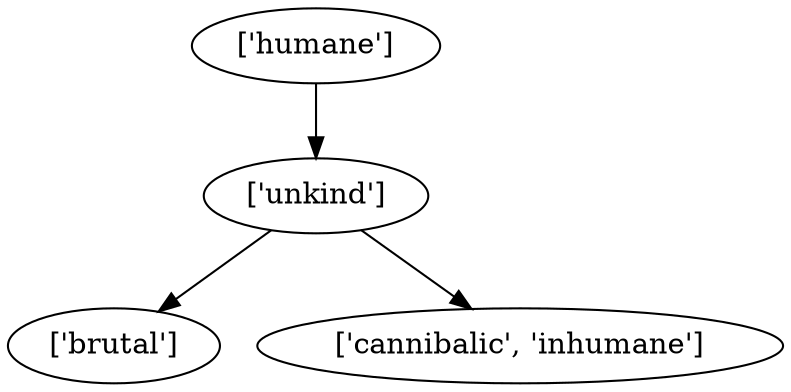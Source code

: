 strict digraph  {
	"['humane']" -> "['unkind']";
	"['unkind']" -> "['brutal']";
	"['unkind']" -> "['cannibalic', 'inhumane']";
}
